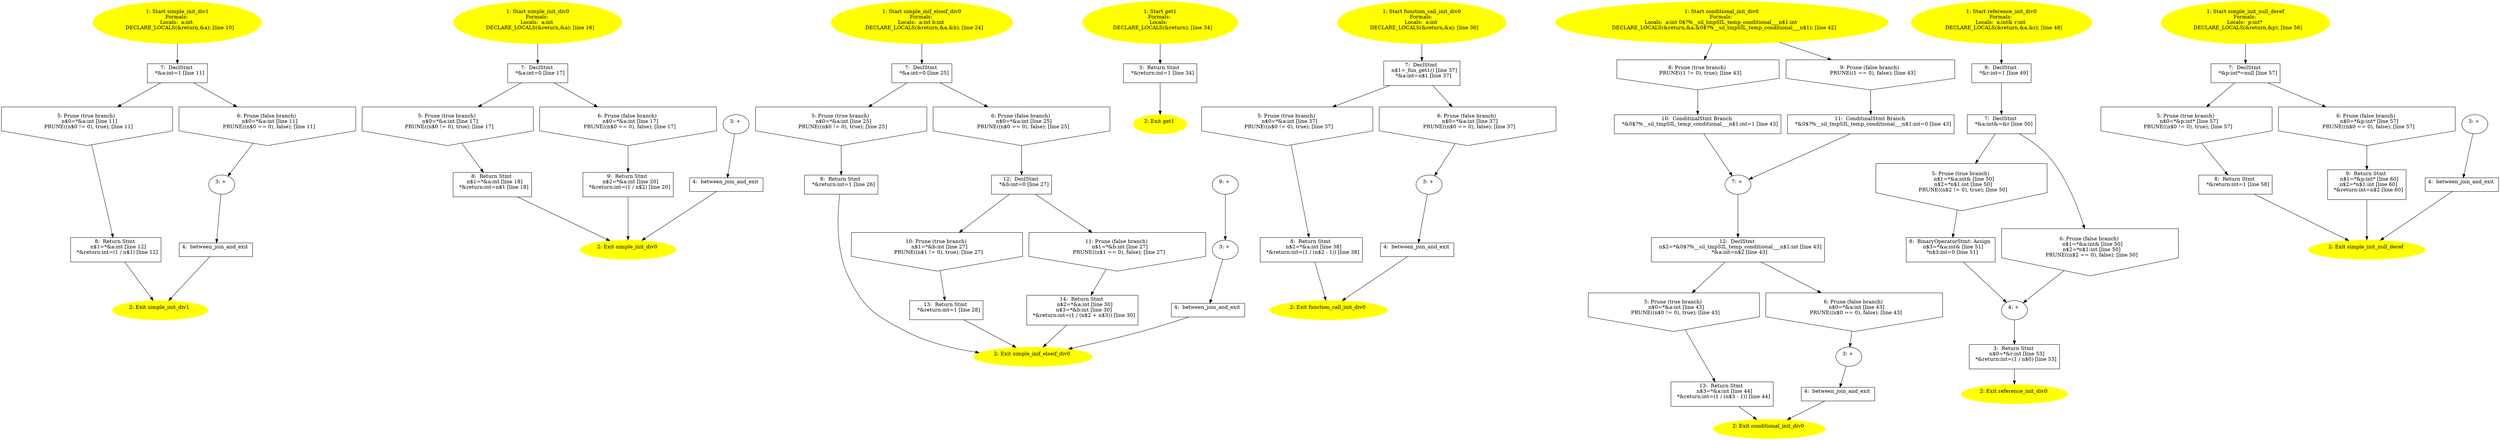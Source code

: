 /* @generated */
digraph iCFG {
"simple_init_div1{d41d8cd98f00b204e9800998ecf8427e_Z16simple_init_div1v}.8e24e9f88de96e9b79ef2cda905c7fbe_1" [label="1: Start simple_init_div1\nFormals: \nLocals:  a:int \n   DECLARE_LOCALS(&return,&a); [line 10]\n " color=yellow style=filled]
	

	 "simple_init_div1{d41d8cd98f00b204e9800998ecf8427e_Z16simple_init_div1v}.8e24e9f88de96e9b79ef2cda905c7fbe_1" -> "simple_init_div1{d41d8cd98f00b204e9800998ecf8427e_Z16simple_init_div1v}.8e24e9f88de96e9b79ef2cda905c7fbe_7" ;
"simple_init_div1{d41d8cd98f00b204e9800998ecf8427e_Z16simple_init_div1v}.8e24e9f88de96e9b79ef2cda905c7fbe_2" [label="2: Exit simple_init_div1 \n  " color=yellow style=filled]
	

"simple_init_div1{d41d8cd98f00b204e9800998ecf8427e_Z16simple_init_div1v}.8e24e9f88de96e9b79ef2cda905c7fbe_3" [label="3: + \n  " ]
	

	 "simple_init_div1{d41d8cd98f00b204e9800998ecf8427e_Z16simple_init_div1v}.8e24e9f88de96e9b79ef2cda905c7fbe_3" -> "simple_init_div1{d41d8cd98f00b204e9800998ecf8427e_Z16simple_init_div1v}.8e24e9f88de96e9b79ef2cda905c7fbe_4" ;
"simple_init_div1{d41d8cd98f00b204e9800998ecf8427e_Z16simple_init_div1v}.8e24e9f88de96e9b79ef2cda905c7fbe_4" [label="4:  between_join_and_exit \n  " shape="box"]
	

	 "simple_init_div1{d41d8cd98f00b204e9800998ecf8427e_Z16simple_init_div1v}.8e24e9f88de96e9b79ef2cda905c7fbe_4" -> "simple_init_div1{d41d8cd98f00b204e9800998ecf8427e_Z16simple_init_div1v}.8e24e9f88de96e9b79ef2cda905c7fbe_2" ;
"simple_init_div1{d41d8cd98f00b204e9800998ecf8427e_Z16simple_init_div1v}.8e24e9f88de96e9b79ef2cda905c7fbe_5" [label="5: Prune (true branch) \n   n$0=*&a:int [line 11]\n  PRUNE((n$0 != 0), true); [line 11]\n " shape="invhouse"]
	

	 "simple_init_div1{d41d8cd98f00b204e9800998ecf8427e_Z16simple_init_div1v}.8e24e9f88de96e9b79ef2cda905c7fbe_5" -> "simple_init_div1{d41d8cd98f00b204e9800998ecf8427e_Z16simple_init_div1v}.8e24e9f88de96e9b79ef2cda905c7fbe_8" ;
"simple_init_div1{d41d8cd98f00b204e9800998ecf8427e_Z16simple_init_div1v}.8e24e9f88de96e9b79ef2cda905c7fbe_6" [label="6: Prune (false branch) \n   n$0=*&a:int [line 11]\n  PRUNE((n$0 == 0), false); [line 11]\n " shape="invhouse"]
	

	 "simple_init_div1{d41d8cd98f00b204e9800998ecf8427e_Z16simple_init_div1v}.8e24e9f88de96e9b79ef2cda905c7fbe_6" -> "simple_init_div1{d41d8cd98f00b204e9800998ecf8427e_Z16simple_init_div1v}.8e24e9f88de96e9b79ef2cda905c7fbe_3" ;
"simple_init_div1{d41d8cd98f00b204e9800998ecf8427e_Z16simple_init_div1v}.8e24e9f88de96e9b79ef2cda905c7fbe_7" [label="7:  DeclStmt \n   *&a:int=1 [line 11]\n " shape="box"]
	

	 "simple_init_div1{d41d8cd98f00b204e9800998ecf8427e_Z16simple_init_div1v}.8e24e9f88de96e9b79ef2cda905c7fbe_7" -> "simple_init_div1{d41d8cd98f00b204e9800998ecf8427e_Z16simple_init_div1v}.8e24e9f88de96e9b79ef2cda905c7fbe_5" ;
	 "simple_init_div1{d41d8cd98f00b204e9800998ecf8427e_Z16simple_init_div1v}.8e24e9f88de96e9b79ef2cda905c7fbe_7" -> "simple_init_div1{d41d8cd98f00b204e9800998ecf8427e_Z16simple_init_div1v}.8e24e9f88de96e9b79ef2cda905c7fbe_6" ;
"simple_init_div1{d41d8cd98f00b204e9800998ecf8427e_Z16simple_init_div1v}.8e24e9f88de96e9b79ef2cda905c7fbe_8" [label="8:  Return Stmt \n   n$1=*&a:int [line 12]\n  *&return:int=(1 / n$1) [line 12]\n " shape="box"]
	

	 "simple_init_div1{d41d8cd98f00b204e9800998ecf8427e_Z16simple_init_div1v}.8e24e9f88de96e9b79ef2cda905c7fbe_8" -> "simple_init_div1{d41d8cd98f00b204e9800998ecf8427e_Z16simple_init_div1v}.8e24e9f88de96e9b79ef2cda905c7fbe_2" ;
"simple_init_div0{d41d8cd98f00b204e9800998ecf8427e_Z16simple_init_div0v}.f794c7240afa68bd10f8944ce4ae1cc0_1" [label="1: Start simple_init_div0\nFormals: \nLocals:  a:int \n   DECLARE_LOCALS(&return,&a); [line 16]\n " color=yellow style=filled]
	

	 "simple_init_div0{d41d8cd98f00b204e9800998ecf8427e_Z16simple_init_div0v}.f794c7240afa68bd10f8944ce4ae1cc0_1" -> "simple_init_div0{d41d8cd98f00b204e9800998ecf8427e_Z16simple_init_div0v}.f794c7240afa68bd10f8944ce4ae1cc0_7" ;
"simple_init_div0{d41d8cd98f00b204e9800998ecf8427e_Z16simple_init_div0v}.f794c7240afa68bd10f8944ce4ae1cc0_2" [label="2: Exit simple_init_div0 \n  " color=yellow style=filled]
	

"simple_init_div0{d41d8cd98f00b204e9800998ecf8427e_Z16simple_init_div0v}.f794c7240afa68bd10f8944ce4ae1cc0_3" [label="3: + \n  " ]
	

	 "simple_init_div0{d41d8cd98f00b204e9800998ecf8427e_Z16simple_init_div0v}.f794c7240afa68bd10f8944ce4ae1cc0_3" -> "simple_init_div0{d41d8cd98f00b204e9800998ecf8427e_Z16simple_init_div0v}.f794c7240afa68bd10f8944ce4ae1cc0_4" ;
"simple_init_div0{d41d8cd98f00b204e9800998ecf8427e_Z16simple_init_div0v}.f794c7240afa68bd10f8944ce4ae1cc0_4" [label="4:  between_join_and_exit \n  " shape="box"]
	

	 "simple_init_div0{d41d8cd98f00b204e9800998ecf8427e_Z16simple_init_div0v}.f794c7240afa68bd10f8944ce4ae1cc0_4" -> "simple_init_div0{d41d8cd98f00b204e9800998ecf8427e_Z16simple_init_div0v}.f794c7240afa68bd10f8944ce4ae1cc0_2" ;
"simple_init_div0{d41d8cd98f00b204e9800998ecf8427e_Z16simple_init_div0v}.f794c7240afa68bd10f8944ce4ae1cc0_5" [label="5: Prune (true branch) \n   n$0=*&a:int [line 17]\n  PRUNE((n$0 != 0), true); [line 17]\n " shape="invhouse"]
	

	 "simple_init_div0{d41d8cd98f00b204e9800998ecf8427e_Z16simple_init_div0v}.f794c7240afa68bd10f8944ce4ae1cc0_5" -> "simple_init_div0{d41d8cd98f00b204e9800998ecf8427e_Z16simple_init_div0v}.f794c7240afa68bd10f8944ce4ae1cc0_8" ;
"simple_init_div0{d41d8cd98f00b204e9800998ecf8427e_Z16simple_init_div0v}.f794c7240afa68bd10f8944ce4ae1cc0_6" [label="6: Prune (false branch) \n   n$0=*&a:int [line 17]\n  PRUNE((n$0 == 0), false); [line 17]\n " shape="invhouse"]
	

	 "simple_init_div0{d41d8cd98f00b204e9800998ecf8427e_Z16simple_init_div0v}.f794c7240afa68bd10f8944ce4ae1cc0_6" -> "simple_init_div0{d41d8cd98f00b204e9800998ecf8427e_Z16simple_init_div0v}.f794c7240afa68bd10f8944ce4ae1cc0_9" ;
"simple_init_div0{d41d8cd98f00b204e9800998ecf8427e_Z16simple_init_div0v}.f794c7240afa68bd10f8944ce4ae1cc0_7" [label="7:  DeclStmt \n   *&a:int=0 [line 17]\n " shape="box"]
	

	 "simple_init_div0{d41d8cd98f00b204e9800998ecf8427e_Z16simple_init_div0v}.f794c7240afa68bd10f8944ce4ae1cc0_7" -> "simple_init_div0{d41d8cd98f00b204e9800998ecf8427e_Z16simple_init_div0v}.f794c7240afa68bd10f8944ce4ae1cc0_5" ;
	 "simple_init_div0{d41d8cd98f00b204e9800998ecf8427e_Z16simple_init_div0v}.f794c7240afa68bd10f8944ce4ae1cc0_7" -> "simple_init_div0{d41d8cd98f00b204e9800998ecf8427e_Z16simple_init_div0v}.f794c7240afa68bd10f8944ce4ae1cc0_6" ;
"simple_init_div0{d41d8cd98f00b204e9800998ecf8427e_Z16simple_init_div0v}.f794c7240afa68bd10f8944ce4ae1cc0_8" [label="8:  Return Stmt \n   n$1=*&a:int [line 18]\n  *&return:int=n$1 [line 18]\n " shape="box"]
	

	 "simple_init_div0{d41d8cd98f00b204e9800998ecf8427e_Z16simple_init_div0v}.f794c7240afa68bd10f8944ce4ae1cc0_8" -> "simple_init_div0{d41d8cd98f00b204e9800998ecf8427e_Z16simple_init_div0v}.f794c7240afa68bd10f8944ce4ae1cc0_2" ;
"simple_init_div0{d41d8cd98f00b204e9800998ecf8427e_Z16simple_init_div0v}.f794c7240afa68bd10f8944ce4ae1cc0_9" [label="9:  Return Stmt \n   n$2=*&a:int [line 20]\n  *&return:int=(1 / n$2) [line 20]\n " shape="box"]
	

	 "simple_init_div0{d41d8cd98f00b204e9800998ecf8427e_Z16simple_init_div0v}.f794c7240afa68bd10f8944ce4ae1cc0_9" -> "simple_init_div0{d41d8cd98f00b204e9800998ecf8427e_Z16simple_init_div0v}.f794c7240afa68bd10f8944ce4ae1cc0_2" ;
"simple_inif_elseif_div0{d41d8cd98f00b204e9800998ecf8427e_Z23simple_inif_elseif_div0v}.36bf84ca5d197bb2deb2b1c1c213b409_1" [label="1: Start simple_inif_elseif_div0\nFormals: \nLocals:  a:int b:int \n   DECLARE_LOCALS(&return,&a,&b); [line 24]\n " color=yellow style=filled]
	

	 "simple_inif_elseif_div0{d41d8cd98f00b204e9800998ecf8427e_Z23simple_inif_elseif_div0v}.36bf84ca5d197bb2deb2b1c1c213b409_1" -> "simple_inif_elseif_div0{d41d8cd98f00b204e9800998ecf8427e_Z23simple_inif_elseif_div0v}.36bf84ca5d197bb2deb2b1c1c213b409_7" ;
"simple_inif_elseif_div0{d41d8cd98f00b204e9800998ecf8427e_Z23simple_inif_elseif_div0v}.36bf84ca5d197bb2deb2b1c1c213b409_2" [label="2: Exit simple_inif_elseif_div0 \n  " color=yellow style=filled]
	

"simple_inif_elseif_div0{d41d8cd98f00b204e9800998ecf8427e_Z23simple_inif_elseif_div0v}.36bf84ca5d197bb2deb2b1c1c213b409_3" [label="3: + \n  " ]
	

	 "simple_inif_elseif_div0{d41d8cd98f00b204e9800998ecf8427e_Z23simple_inif_elseif_div0v}.36bf84ca5d197bb2deb2b1c1c213b409_3" -> "simple_inif_elseif_div0{d41d8cd98f00b204e9800998ecf8427e_Z23simple_inif_elseif_div0v}.36bf84ca5d197bb2deb2b1c1c213b409_4" ;
"simple_inif_elseif_div0{d41d8cd98f00b204e9800998ecf8427e_Z23simple_inif_elseif_div0v}.36bf84ca5d197bb2deb2b1c1c213b409_4" [label="4:  between_join_and_exit \n  " shape="box"]
	

	 "simple_inif_elseif_div0{d41d8cd98f00b204e9800998ecf8427e_Z23simple_inif_elseif_div0v}.36bf84ca5d197bb2deb2b1c1c213b409_4" -> "simple_inif_elseif_div0{d41d8cd98f00b204e9800998ecf8427e_Z23simple_inif_elseif_div0v}.36bf84ca5d197bb2deb2b1c1c213b409_2" ;
"simple_inif_elseif_div0{d41d8cd98f00b204e9800998ecf8427e_Z23simple_inif_elseif_div0v}.36bf84ca5d197bb2deb2b1c1c213b409_5" [label="5: Prune (true branch) \n   n$0=*&a:int [line 25]\n  PRUNE((n$0 != 0), true); [line 25]\n " shape="invhouse"]
	

	 "simple_inif_elseif_div0{d41d8cd98f00b204e9800998ecf8427e_Z23simple_inif_elseif_div0v}.36bf84ca5d197bb2deb2b1c1c213b409_5" -> "simple_inif_elseif_div0{d41d8cd98f00b204e9800998ecf8427e_Z23simple_inif_elseif_div0v}.36bf84ca5d197bb2deb2b1c1c213b409_8" ;
"simple_inif_elseif_div0{d41d8cd98f00b204e9800998ecf8427e_Z23simple_inif_elseif_div0v}.36bf84ca5d197bb2deb2b1c1c213b409_6" [label="6: Prune (false branch) \n   n$0=*&a:int [line 25]\n  PRUNE((n$0 == 0), false); [line 25]\n " shape="invhouse"]
	

	 "simple_inif_elseif_div0{d41d8cd98f00b204e9800998ecf8427e_Z23simple_inif_elseif_div0v}.36bf84ca5d197bb2deb2b1c1c213b409_6" -> "simple_inif_elseif_div0{d41d8cd98f00b204e9800998ecf8427e_Z23simple_inif_elseif_div0v}.36bf84ca5d197bb2deb2b1c1c213b409_12" ;
"simple_inif_elseif_div0{d41d8cd98f00b204e9800998ecf8427e_Z23simple_inif_elseif_div0v}.36bf84ca5d197bb2deb2b1c1c213b409_7" [label="7:  DeclStmt \n   *&a:int=0 [line 25]\n " shape="box"]
	

	 "simple_inif_elseif_div0{d41d8cd98f00b204e9800998ecf8427e_Z23simple_inif_elseif_div0v}.36bf84ca5d197bb2deb2b1c1c213b409_7" -> "simple_inif_elseif_div0{d41d8cd98f00b204e9800998ecf8427e_Z23simple_inif_elseif_div0v}.36bf84ca5d197bb2deb2b1c1c213b409_5" ;
	 "simple_inif_elseif_div0{d41d8cd98f00b204e9800998ecf8427e_Z23simple_inif_elseif_div0v}.36bf84ca5d197bb2deb2b1c1c213b409_7" -> "simple_inif_elseif_div0{d41d8cd98f00b204e9800998ecf8427e_Z23simple_inif_elseif_div0v}.36bf84ca5d197bb2deb2b1c1c213b409_6" ;
"simple_inif_elseif_div0{d41d8cd98f00b204e9800998ecf8427e_Z23simple_inif_elseif_div0v}.36bf84ca5d197bb2deb2b1c1c213b409_8" [label="8:  Return Stmt \n   *&return:int=1 [line 26]\n " shape="box"]
	

	 "simple_inif_elseif_div0{d41d8cd98f00b204e9800998ecf8427e_Z23simple_inif_elseif_div0v}.36bf84ca5d197bb2deb2b1c1c213b409_8" -> "simple_inif_elseif_div0{d41d8cd98f00b204e9800998ecf8427e_Z23simple_inif_elseif_div0v}.36bf84ca5d197bb2deb2b1c1c213b409_2" ;
"simple_inif_elseif_div0{d41d8cd98f00b204e9800998ecf8427e_Z23simple_inif_elseif_div0v}.36bf84ca5d197bb2deb2b1c1c213b409_9" [label="9: + \n  " ]
	

	 "simple_inif_elseif_div0{d41d8cd98f00b204e9800998ecf8427e_Z23simple_inif_elseif_div0v}.36bf84ca5d197bb2deb2b1c1c213b409_9" -> "simple_inif_elseif_div0{d41d8cd98f00b204e9800998ecf8427e_Z23simple_inif_elseif_div0v}.36bf84ca5d197bb2deb2b1c1c213b409_3" ;
"simple_inif_elseif_div0{d41d8cd98f00b204e9800998ecf8427e_Z23simple_inif_elseif_div0v}.36bf84ca5d197bb2deb2b1c1c213b409_10" [label="10: Prune (true branch) \n   n$1=*&b:int [line 27]\n  PRUNE((n$1 != 0), true); [line 27]\n " shape="invhouse"]
	

	 "simple_inif_elseif_div0{d41d8cd98f00b204e9800998ecf8427e_Z23simple_inif_elseif_div0v}.36bf84ca5d197bb2deb2b1c1c213b409_10" -> "simple_inif_elseif_div0{d41d8cd98f00b204e9800998ecf8427e_Z23simple_inif_elseif_div0v}.36bf84ca5d197bb2deb2b1c1c213b409_13" ;
"simple_inif_elseif_div0{d41d8cd98f00b204e9800998ecf8427e_Z23simple_inif_elseif_div0v}.36bf84ca5d197bb2deb2b1c1c213b409_11" [label="11: Prune (false branch) \n   n$1=*&b:int [line 27]\n  PRUNE((n$1 == 0), false); [line 27]\n " shape="invhouse"]
	

	 "simple_inif_elseif_div0{d41d8cd98f00b204e9800998ecf8427e_Z23simple_inif_elseif_div0v}.36bf84ca5d197bb2deb2b1c1c213b409_11" -> "simple_inif_elseif_div0{d41d8cd98f00b204e9800998ecf8427e_Z23simple_inif_elseif_div0v}.36bf84ca5d197bb2deb2b1c1c213b409_14" ;
"simple_inif_elseif_div0{d41d8cd98f00b204e9800998ecf8427e_Z23simple_inif_elseif_div0v}.36bf84ca5d197bb2deb2b1c1c213b409_12" [label="12:  DeclStmt \n   *&b:int=0 [line 27]\n " shape="box"]
	

	 "simple_inif_elseif_div0{d41d8cd98f00b204e9800998ecf8427e_Z23simple_inif_elseif_div0v}.36bf84ca5d197bb2deb2b1c1c213b409_12" -> "simple_inif_elseif_div0{d41d8cd98f00b204e9800998ecf8427e_Z23simple_inif_elseif_div0v}.36bf84ca5d197bb2deb2b1c1c213b409_10" ;
	 "simple_inif_elseif_div0{d41d8cd98f00b204e9800998ecf8427e_Z23simple_inif_elseif_div0v}.36bf84ca5d197bb2deb2b1c1c213b409_12" -> "simple_inif_elseif_div0{d41d8cd98f00b204e9800998ecf8427e_Z23simple_inif_elseif_div0v}.36bf84ca5d197bb2deb2b1c1c213b409_11" ;
"simple_inif_elseif_div0{d41d8cd98f00b204e9800998ecf8427e_Z23simple_inif_elseif_div0v}.36bf84ca5d197bb2deb2b1c1c213b409_13" [label="13:  Return Stmt \n   *&return:int=1 [line 28]\n " shape="box"]
	

	 "simple_inif_elseif_div0{d41d8cd98f00b204e9800998ecf8427e_Z23simple_inif_elseif_div0v}.36bf84ca5d197bb2deb2b1c1c213b409_13" -> "simple_inif_elseif_div0{d41d8cd98f00b204e9800998ecf8427e_Z23simple_inif_elseif_div0v}.36bf84ca5d197bb2deb2b1c1c213b409_2" ;
"simple_inif_elseif_div0{d41d8cd98f00b204e9800998ecf8427e_Z23simple_inif_elseif_div0v}.36bf84ca5d197bb2deb2b1c1c213b409_14" [label="14:  Return Stmt \n   n$2=*&a:int [line 30]\n  n$3=*&b:int [line 30]\n  *&return:int=(1 / (n$2 + n$3)) [line 30]\n " shape="box"]
	

	 "simple_inif_elseif_div0{d41d8cd98f00b204e9800998ecf8427e_Z23simple_inif_elseif_div0v}.36bf84ca5d197bb2deb2b1c1c213b409_14" -> "simple_inif_elseif_div0{d41d8cd98f00b204e9800998ecf8427e_Z23simple_inif_elseif_div0v}.36bf84ca5d197bb2deb2b1c1c213b409_2" ;
"get1{d41d8cd98f00b204e9800998ecf8427e_Z4get1v}.974d58633375baa983f17c66de451a8e_1" [label="1: Start get1\nFormals: \nLocals:  \n   DECLARE_LOCALS(&return); [line 34]\n " color=yellow style=filled]
	

	 "get1{d41d8cd98f00b204e9800998ecf8427e_Z4get1v}.974d58633375baa983f17c66de451a8e_1" -> "get1{d41d8cd98f00b204e9800998ecf8427e_Z4get1v}.974d58633375baa983f17c66de451a8e_3" ;
"get1{d41d8cd98f00b204e9800998ecf8427e_Z4get1v}.974d58633375baa983f17c66de451a8e_2" [label="2: Exit get1 \n  " color=yellow style=filled]
	

"get1{d41d8cd98f00b204e9800998ecf8427e_Z4get1v}.974d58633375baa983f17c66de451a8e_3" [label="3:  Return Stmt \n   *&return:int=1 [line 34]\n " shape="box"]
	

	 "get1{d41d8cd98f00b204e9800998ecf8427e_Z4get1v}.974d58633375baa983f17c66de451a8e_3" -> "get1{d41d8cd98f00b204e9800998ecf8427e_Z4get1v}.974d58633375baa983f17c66de451a8e_2" ;
"function_call_init_div0{d41d8cd98f00b204e9800998ecf8427e_Z23function_call_init_div0v}.9506592fffb400cb4bf012e78fc3a6bc_1" [label="1: Start function_call_init_div0\nFormals: \nLocals:  a:int \n   DECLARE_LOCALS(&return,&a); [line 36]\n " color=yellow style=filled]
	

	 "function_call_init_div0{d41d8cd98f00b204e9800998ecf8427e_Z23function_call_init_div0v}.9506592fffb400cb4bf012e78fc3a6bc_1" -> "function_call_init_div0{d41d8cd98f00b204e9800998ecf8427e_Z23function_call_init_div0v}.9506592fffb400cb4bf012e78fc3a6bc_7" ;
"function_call_init_div0{d41d8cd98f00b204e9800998ecf8427e_Z23function_call_init_div0v}.9506592fffb400cb4bf012e78fc3a6bc_2" [label="2: Exit function_call_init_div0 \n  " color=yellow style=filled]
	

"function_call_init_div0{d41d8cd98f00b204e9800998ecf8427e_Z23function_call_init_div0v}.9506592fffb400cb4bf012e78fc3a6bc_3" [label="3: + \n  " ]
	

	 "function_call_init_div0{d41d8cd98f00b204e9800998ecf8427e_Z23function_call_init_div0v}.9506592fffb400cb4bf012e78fc3a6bc_3" -> "function_call_init_div0{d41d8cd98f00b204e9800998ecf8427e_Z23function_call_init_div0v}.9506592fffb400cb4bf012e78fc3a6bc_4" ;
"function_call_init_div0{d41d8cd98f00b204e9800998ecf8427e_Z23function_call_init_div0v}.9506592fffb400cb4bf012e78fc3a6bc_4" [label="4:  between_join_and_exit \n  " shape="box"]
	

	 "function_call_init_div0{d41d8cd98f00b204e9800998ecf8427e_Z23function_call_init_div0v}.9506592fffb400cb4bf012e78fc3a6bc_4" -> "function_call_init_div0{d41d8cd98f00b204e9800998ecf8427e_Z23function_call_init_div0v}.9506592fffb400cb4bf012e78fc3a6bc_2" ;
"function_call_init_div0{d41d8cd98f00b204e9800998ecf8427e_Z23function_call_init_div0v}.9506592fffb400cb4bf012e78fc3a6bc_5" [label="5: Prune (true branch) \n   n$0=*&a:int [line 37]\n  PRUNE((n$0 != 0), true); [line 37]\n " shape="invhouse"]
	

	 "function_call_init_div0{d41d8cd98f00b204e9800998ecf8427e_Z23function_call_init_div0v}.9506592fffb400cb4bf012e78fc3a6bc_5" -> "function_call_init_div0{d41d8cd98f00b204e9800998ecf8427e_Z23function_call_init_div0v}.9506592fffb400cb4bf012e78fc3a6bc_8" ;
"function_call_init_div0{d41d8cd98f00b204e9800998ecf8427e_Z23function_call_init_div0v}.9506592fffb400cb4bf012e78fc3a6bc_6" [label="6: Prune (false branch) \n   n$0=*&a:int [line 37]\n  PRUNE((n$0 == 0), false); [line 37]\n " shape="invhouse"]
	

	 "function_call_init_div0{d41d8cd98f00b204e9800998ecf8427e_Z23function_call_init_div0v}.9506592fffb400cb4bf012e78fc3a6bc_6" -> "function_call_init_div0{d41d8cd98f00b204e9800998ecf8427e_Z23function_call_init_div0v}.9506592fffb400cb4bf012e78fc3a6bc_3" ;
"function_call_init_div0{d41d8cd98f00b204e9800998ecf8427e_Z23function_call_init_div0v}.9506592fffb400cb4bf012e78fc3a6bc_7" [label="7:  DeclStmt \n   n$1=_fun_get1() [line 37]\n  *&a:int=n$1 [line 37]\n " shape="box"]
	

	 "function_call_init_div0{d41d8cd98f00b204e9800998ecf8427e_Z23function_call_init_div0v}.9506592fffb400cb4bf012e78fc3a6bc_7" -> "function_call_init_div0{d41d8cd98f00b204e9800998ecf8427e_Z23function_call_init_div0v}.9506592fffb400cb4bf012e78fc3a6bc_5" ;
	 "function_call_init_div0{d41d8cd98f00b204e9800998ecf8427e_Z23function_call_init_div0v}.9506592fffb400cb4bf012e78fc3a6bc_7" -> "function_call_init_div0{d41d8cd98f00b204e9800998ecf8427e_Z23function_call_init_div0v}.9506592fffb400cb4bf012e78fc3a6bc_6" ;
"function_call_init_div0{d41d8cd98f00b204e9800998ecf8427e_Z23function_call_init_div0v}.9506592fffb400cb4bf012e78fc3a6bc_8" [label="8:  Return Stmt \n   n$2=*&a:int [line 38]\n  *&return:int=(1 / (n$2 - 1)) [line 38]\n " shape="box"]
	

	 "function_call_init_div0{d41d8cd98f00b204e9800998ecf8427e_Z23function_call_init_div0v}.9506592fffb400cb4bf012e78fc3a6bc_8" -> "function_call_init_div0{d41d8cd98f00b204e9800998ecf8427e_Z23function_call_init_div0v}.9506592fffb400cb4bf012e78fc3a6bc_2" ;
"conditional_init_div0{d41d8cd98f00b204e9800998ecf8427e_Z21conditional_init_div0v}.7bdb3207c9d39989e5e104df6b63dfa7_1" [label="1: Start conditional_init_div0\nFormals: \nLocals:  a:int 0$?%__sil_tmpSIL_temp_conditional___n$1:int \n   DECLARE_LOCALS(&return,&a,&0$?%__sil_tmpSIL_temp_conditional___n$1); [line 42]\n " color=yellow style=filled]
	

	 "conditional_init_div0{d41d8cd98f00b204e9800998ecf8427e_Z21conditional_init_div0v}.7bdb3207c9d39989e5e104df6b63dfa7_1" -> "conditional_init_div0{d41d8cd98f00b204e9800998ecf8427e_Z21conditional_init_div0v}.7bdb3207c9d39989e5e104df6b63dfa7_8" ;
	 "conditional_init_div0{d41d8cd98f00b204e9800998ecf8427e_Z21conditional_init_div0v}.7bdb3207c9d39989e5e104df6b63dfa7_1" -> "conditional_init_div0{d41d8cd98f00b204e9800998ecf8427e_Z21conditional_init_div0v}.7bdb3207c9d39989e5e104df6b63dfa7_9" ;
"conditional_init_div0{d41d8cd98f00b204e9800998ecf8427e_Z21conditional_init_div0v}.7bdb3207c9d39989e5e104df6b63dfa7_2" [label="2: Exit conditional_init_div0 \n  " color=yellow style=filled]
	

"conditional_init_div0{d41d8cd98f00b204e9800998ecf8427e_Z21conditional_init_div0v}.7bdb3207c9d39989e5e104df6b63dfa7_3" [label="3: + \n  " ]
	

	 "conditional_init_div0{d41d8cd98f00b204e9800998ecf8427e_Z21conditional_init_div0v}.7bdb3207c9d39989e5e104df6b63dfa7_3" -> "conditional_init_div0{d41d8cd98f00b204e9800998ecf8427e_Z21conditional_init_div0v}.7bdb3207c9d39989e5e104df6b63dfa7_4" ;
"conditional_init_div0{d41d8cd98f00b204e9800998ecf8427e_Z21conditional_init_div0v}.7bdb3207c9d39989e5e104df6b63dfa7_4" [label="4:  between_join_and_exit \n  " shape="box"]
	

	 "conditional_init_div0{d41d8cd98f00b204e9800998ecf8427e_Z21conditional_init_div0v}.7bdb3207c9d39989e5e104df6b63dfa7_4" -> "conditional_init_div0{d41d8cd98f00b204e9800998ecf8427e_Z21conditional_init_div0v}.7bdb3207c9d39989e5e104df6b63dfa7_2" ;
"conditional_init_div0{d41d8cd98f00b204e9800998ecf8427e_Z21conditional_init_div0v}.7bdb3207c9d39989e5e104df6b63dfa7_5" [label="5: Prune (true branch) \n   n$0=*&a:int [line 43]\n  PRUNE((n$0 != 0), true); [line 43]\n " shape="invhouse"]
	

	 "conditional_init_div0{d41d8cd98f00b204e9800998ecf8427e_Z21conditional_init_div0v}.7bdb3207c9d39989e5e104df6b63dfa7_5" -> "conditional_init_div0{d41d8cd98f00b204e9800998ecf8427e_Z21conditional_init_div0v}.7bdb3207c9d39989e5e104df6b63dfa7_13" ;
"conditional_init_div0{d41d8cd98f00b204e9800998ecf8427e_Z21conditional_init_div0v}.7bdb3207c9d39989e5e104df6b63dfa7_6" [label="6: Prune (false branch) \n   n$0=*&a:int [line 43]\n  PRUNE((n$0 == 0), false); [line 43]\n " shape="invhouse"]
	

	 "conditional_init_div0{d41d8cd98f00b204e9800998ecf8427e_Z21conditional_init_div0v}.7bdb3207c9d39989e5e104df6b63dfa7_6" -> "conditional_init_div0{d41d8cd98f00b204e9800998ecf8427e_Z21conditional_init_div0v}.7bdb3207c9d39989e5e104df6b63dfa7_3" ;
"conditional_init_div0{d41d8cd98f00b204e9800998ecf8427e_Z21conditional_init_div0v}.7bdb3207c9d39989e5e104df6b63dfa7_7" [label="7: + \n  " ]
	

	 "conditional_init_div0{d41d8cd98f00b204e9800998ecf8427e_Z21conditional_init_div0v}.7bdb3207c9d39989e5e104df6b63dfa7_7" -> "conditional_init_div0{d41d8cd98f00b204e9800998ecf8427e_Z21conditional_init_div0v}.7bdb3207c9d39989e5e104df6b63dfa7_12" ;
"conditional_init_div0{d41d8cd98f00b204e9800998ecf8427e_Z21conditional_init_div0v}.7bdb3207c9d39989e5e104df6b63dfa7_8" [label="8: Prune (true branch) \n   PRUNE((1 != 0), true); [line 43]\n " shape="invhouse"]
	

	 "conditional_init_div0{d41d8cd98f00b204e9800998ecf8427e_Z21conditional_init_div0v}.7bdb3207c9d39989e5e104df6b63dfa7_8" -> "conditional_init_div0{d41d8cd98f00b204e9800998ecf8427e_Z21conditional_init_div0v}.7bdb3207c9d39989e5e104df6b63dfa7_10" ;
"conditional_init_div0{d41d8cd98f00b204e9800998ecf8427e_Z21conditional_init_div0v}.7bdb3207c9d39989e5e104df6b63dfa7_9" [label="9: Prune (false branch) \n   PRUNE((1 == 0), false); [line 43]\n " shape="invhouse"]
	

	 "conditional_init_div0{d41d8cd98f00b204e9800998ecf8427e_Z21conditional_init_div0v}.7bdb3207c9d39989e5e104df6b63dfa7_9" -> "conditional_init_div0{d41d8cd98f00b204e9800998ecf8427e_Z21conditional_init_div0v}.7bdb3207c9d39989e5e104df6b63dfa7_11" ;
"conditional_init_div0{d41d8cd98f00b204e9800998ecf8427e_Z21conditional_init_div0v}.7bdb3207c9d39989e5e104df6b63dfa7_10" [label="10:  ConditinalStmt Branch \n   *&0$?%__sil_tmpSIL_temp_conditional___n$1:int=1 [line 43]\n " shape="box"]
	

	 "conditional_init_div0{d41d8cd98f00b204e9800998ecf8427e_Z21conditional_init_div0v}.7bdb3207c9d39989e5e104df6b63dfa7_10" -> "conditional_init_div0{d41d8cd98f00b204e9800998ecf8427e_Z21conditional_init_div0v}.7bdb3207c9d39989e5e104df6b63dfa7_7" ;
"conditional_init_div0{d41d8cd98f00b204e9800998ecf8427e_Z21conditional_init_div0v}.7bdb3207c9d39989e5e104df6b63dfa7_11" [label="11:  ConditinalStmt Branch \n   *&0$?%__sil_tmpSIL_temp_conditional___n$1:int=0 [line 43]\n " shape="box"]
	

	 "conditional_init_div0{d41d8cd98f00b204e9800998ecf8427e_Z21conditional_init_div0v}.7bdb3207c9d39989e5e104df6b63dfa7_11" -> "conditional_init_div0{d41d8cd98f00b204e9800998ecf8427e_Z21conditional_init_div0v}.7bdb3207c9d39989e5e104df6b63dfa7_7" ;
"conditional_init_div0{d41d8cd98f00b204e9800998ecf8427e_Z21conditional_init_div0v}.7bdb3207c9d39989e5e104df6b63dfa7_12" [label="12:  DeclStmt \n   n$2=*&0$?%__sil_tmpSIL_temp_conditional___n$1:int [line 43]\n  *&a:int=n$2 [line 43]\n " shape="box"]
	

	 "conditional_init_div0{d41d8cd98f00b204e9800998ecf8427e_Z21conditional_init_div0v}.7bdb3207c9d39989e5e104df6b63dfa7_12" -> "conditional_init_div0{d41d8cd98f00b204e9800998ecf8427e_Z21conditional_init_div0v}.7bdb3207c9d39989e5e104df6b63dfa7_5" ;
	 "conditional_init_div0{d41d8cd98f00b204e9800998ecf8427e_Z21conditional_init_div0v}.7bdb3207c9d39989e5e104df6b63dfa7_12" -> "conditional_init_div0{d41d8cd98f00b204e9800998ecf8427e_Z21conditional_init_div0v}.7bdb3207c9d39989e5e104df6b63dfa7_6" ;
"conditional_init_div0{d41d8cd98f00b204e9800998ecf8427e_Z21conditional_init_div0v}.7bdb3207c9d39989e5e104df6b63dfa7_13" [label="13:  Return Stmt \n   n$3=*&a:int [line 44]\n  *&return:int=(1 / (n$3 - 1)) [line 44]\n " shape="box"]
	

	 "conditional_init_div0{d41d8cd98f00b204e9800998ecf8427e_Z21conditional_init_div0v}.7bdb3207c9d39989e5e104df6b63dfa7_13" -> "conditional_init_div0{d41d8cd98f00b204e9800998ecf8427e_Z21conditional_init_div0v}.7bdb3207c9d39989e5e104df6b63dfa7_2" ;
"reference_init_div0{d41d8cd98f00b204e9800998ecf8427e_Z19reference_init_div0v}.9c9b9a3eee98ee84bde779adbbbae6fb_1" [label="1: Start reference_init_div0\nFormals: \nLocals:  a:int& r:int \n   DECLARE_LOCALS(&return,&a,&r); [line 48]\n " color=yellow style=filled]
	

	 "reference_init_div0{d41d8cd98f00b204e9800998ecf8427e_Z19reference_init_div0v}.9c9b9a3eee98ee84bde779adbbbae6fb_1" -> "reference_init_div0{d41d8cd98f00b204e9800998ecf8427e_Z19reference_init_div0v}.9c9b9a3eee98ee84bde779adbbbae6fb_9" ;
"reference_init_div0{d41d8cd98f00b204e9800998ecf8427e_Z19reference_init_div0v}.9c9b9a3eee98ee84bde779adbbbae6fb_2" [label="2: Exit reference_init_div0 \n  " color=yellow style=filled]
	

"reference_init_div0{d41d8cd98f00b204e9800998ecf8427e_Z19reference_init_div0v}.9c9b9a3eee98ee84bde779adbbbae6fb_3" [label="3:  Return Stmt \n   n$0=*&r:int [line 53]\n  *&return:int=(1 / n$0) [line 53]\n " shape="box"]
	

	 "reference_init_div0{d41d8cd98f00b204e9800998ecf8427e_Z19reference_init_div0v}.9c9b9a3eee98ee84bde779adbbbae6fb_3" -> "reference_init_div0{d41d8cd98f00b204e9800998ecf8427e_Z19reference_init_div0v}.9c9b9a3eee98ee84bde779adbbbae6fb_2" ;
"reference_init_div0{d41d8cd98f00b204e9800998ecf8427e_Z19reference_init_div0v}.9c9b9a3eee98ee84bde779adbbbae6fb_4" [label="4: + \n  " ]
	

	 "reference_init_div0{d41d8cd98f00b204e9800998ecf8427e_Z19reference_init_div0v}.9c9b9a3eee98ee84bde779adbbbae6fb_4" -> "reference_init_div0{d41d8cd98f00b204e9800998ecf8427e_Z19reference_init_div0v}.9c9b9a3eee98ee84bde779adbbbae6fb_3" ;
"reference_init_div0{d41d8cd98f00b204e9800998ecf8427e_Z19reference_init_div0v}.9c9b9a3eee98ee84bde779adbbbae6fb_5" [label="5: Prune (true branch) \n   n$1=*&a:int& [line 50]\n  n$2=*n$1:int [line 50]\n  PRUNE((n$2 != 0), true); [line 50]\n " shape="invhouse"]
	

	 "reference_init_div0{d41d8cd98f00b204e9800998ecf8427e_Z19reference_init_div0v}.9c9b9a3eee98ee84bde779adbbbae6fb_5" -> "reference_init_div0{d41d8cd98f00b204e9800998ecf8427e_Z19reference_init_div0v}.9c9b9a3eee98ee84bde779adbbbae6fb_8" ;
"reference_init_div0{d41d8cd98f00b204e9800998ecf8427e_Z19reference_init_div0v}.9c9b9a3eee98ee84bde779adbbbae6fb_6" [label="6: Prune (false branch) \n   n$1=*&a:int& [line 50]\n  n$2=*n$1:int [line 50]\n  PRUNE((n$2 == 0), false); [line 50]\n " shape="invhouse"]
	

	 "reference_init_div0{d41d8cd98f00b204e9800998ecf8427e_Z19reference_init_div0v}.9c9b9a3eee98ee84bde779adbbbae6fb_6" -> "reference_init_div0{d41d8cd98f00b204e9800998ecf8427e_Z19reference_init_div0v}.9c9b9a3eee98ee84bde779adbbbae6fb_4" ;
"reference_init_div0{d41d8cd98f00b204e9800998ecf8427e_Z19reference_init_div0v}.9c9b9a3eee98ee84bde779adbbbae6fb_7" [label="7:  DeclStmt \n   *&a:int&=&r [line 50]\n " shape="box"]
	

	 "reference_init_div0{d41d8cd98f00b204e9800998ecf8427e_Z19reference_init_div0v}.9c9b9a3eee98ee84bde779adbbbae6fb_7" -> "reference_init_div0{d41d8cd98f00b204e9800998ecf8427e_Z19reference_init_div0v}.9c9b9a3eee98ee84bde779adbbbae6fb_5" ;
	 "reference_init_div0{d41d8cd98f00b204e9800998ecf8427e_Z19reference_init_div0v}.9c9b9a3eee98ee84bde779adbbbae6fb_7" -> "reference_init_div0{d41d8cd98f00b204e9800998ecf8427e_Z19reference_init_div0v}.9c9b9a3eee98ee84bde779adbbbae6fb_6" ;
"reference_init_div0{d41d8cd98f00b204e9800998ecf8427e_Z19reference_init_div0v}.9c9b9a3eee98ee84bde779adbbbae6fb_8" [label="8:  BinaryOperatorStmt: Assign \n   n$3=*&a:int& [line 51]\n  *n$3:int=0 [line 51]\n " shape="box"]
	

	 "reference_init_div0{d41d8cd98f00b204e9800998ecf8427e_Z19reference_init_div0v}.9c9b9a3eee98ee84bde779adbbbae6fb_8" -> "reference_init_div0{d41d8cd98f00b204e9800998ecf8427e_Z19reference_init_div0v}.9c9b9a3eee98ee84bde779adbbbae6fb_4" ;
"reference_init_div0{d41d8cd98f00b204e9800998ecf8427e_Z19reference_init_div0v}.9c9b9a3eee98ee84bde779adbbbae6fb_9" [label="9:  DeclStmt \n   *&r:int=1 [line 49]\n " shape="box"]
	

	 "reference_init_div0{d41d8cd98f00b204e9800998ecf8427e_Z19reference_init_div0v}.9c9b9a3eee98ee84bde779adbbbae6fb_9" -> "reference_init_div0{d41d8cd98f00b204e9800998ecf8427e_Z19reference_init_div0v}.9c9b9a3eee98ee84bde779adbbbae6fb_7" ;
"simple_init_null_deref{d41d8cd98f00b204e9800998ecf8427e_Z22simple_init_null_derefv}.a300a71c7c1b192fb328e6f4d144efb3_1" [label="1: Start simple_init_null_deref\nFormals: \nLocals:  p:int* \n   DECLARE_LOCALS(&return,&p); [line 56]\n " color=yellow style=filled]
	

	 "simple_init_null_deref{d41d8cd98f00b204e9800998ecf8427e_Z22simple_init_null_derefv}.a300a71c7c1b192fb328e6f4d144efb3_1" -> "simple_init_null_deref{d41d8cd98f00b204e9800998ecf8427e_Z22simple_init_null_derefv}.a300a71c7c1b192fb328e6f4d144efb3_7" ;
"simple_init_null_deref{d41d8cd98f00b204e9800998ecf8427e_Z22simple_init_null_derefv}.a300a71c7c1b192fb328e6f4d144efb3_2" [label="2: Exit simple_init_null_deref \n  " color=yellow style=filled]
	

"simple_init_null_deref{d41d8cd98f00b204e9800998ecf8427e_Z22simple_init_null_derefv}.a300a71c7c1b192fb328e6f4d144efb3_3" [label="3: + \n  " ]
	

	 "simple_init_null_deref{d41d8cd98f00b204e9800998ecf8427e_Z22simple_init_null_derefv}.a300a71c7c1b192fb328e6f4d144efb3_3" -> "simple_init_null_deref{d41d8cd98f00b204e9800998ecf8427e_Z22simple_init_null_derefv}.a300a71c7c1b192fb328e6f4d144efb3_4" ;
"simple_init_null_deref{d41d8cd98f00b204e9800998ecf8427e_Z22simple_init_null_derefv}.a300a71c7c1b192fb328e6f4d144efb3_4" [label="4:  between_join_and_exit \n  " shape="box"]
	

	 "simple_init_null_deref{d41d8cd98f00b204e9800998ecf8427e_Z22simple_init_null_derefv}.a300a71c7c1b192fb328e6f4d144efb3_4" -> "simple_init_null_deref{d41d8cd98f00b204e9800998ecf8427e_Z22simple_init_null_derefv}.a300a71c7c1b192fb328e6f4d144efb3_2" ;
"simple_init_null_deref{d41d8cd98f00b204e9800998ecf8427e_Z22simple_init_null_derefv}.a300a71c7c1b192fb328e6f4d144efb3_5" [label="5: Prune (true branch) \n   n$0=*&p:int* [line 57]\n  PRUNE((n$0 != 0), true); [line 57]\n " shape="invhouse"]
	

	 "simple_init_null_deref{d41d8cd98f00b204e9800998ecf8427e_Z22simple_init_null_derefv}.a300a71c7c1b192fb328e6f4d144efb3_5" -> "simple_init_null_deref{d41d8cd98f00b204e9800998ecf8427e_Z22simple_init_null_derefv}.a300a71c7c1b192fb328e6f4d144efb3_8" ;
"simple_init_null_deref{d41d8cd98f00b204e9800998ecf8427e_Z22simple_init_null_derefv}.a300a71c7c1b192fb328e6f4d144efb3_6" [label="6: Prune (false branch) \n   n$0=*&p:int* [line 57]\n  PRUNE((n$0 == 0), false); [line 57]\n " shape="invhouse"]
	

	 "simple_init_null_deref{d41d8cd98f00b204e9800998ecf8427e_Z22simple_init_null_derefv}.a300a71c7c1b192fb328e6f4d144efb3_6" -> "simple_init_null_deref{d41d8cd98f00b204e9800998ecf8427e_Z22simple_init_null_derefv}.a300a71c7c1b192fb328e6f4d144efb3_9" ;
"simple_init_null_deref{d41d8cd98f00b204e9800998ecf8427e_Z22simple_init_null_derefv}.a300a71c7c1b192fb328e6f4d144efb3_7" [label="7:  DeclStmt \n   *&p:int*=null [line 57]\n " shape="box"]
	

	 "simple_init_null_deref{d41d8cd98f00b204e9800998ecf8427e_Z22simple_init_null_derefv}.a300a71c7c1b192fb328e6f4d144efb3_7" -> "simple_init_null_deref{d41d8cd98f00b204e9800998ecf8427e_Z22simple_init_null_derefv}.a300a71c7c1b192fb328e6f4d144efb3_5" ;
	 "simple_init_null_deref{d41d8cd98f00b204e9800998ecf8427e_Z22simple_init_null_derefv}.a300a71c7c1b192fb328e6f4d144efb3_7" -> "simple_init_null_deref{d41d8cd98f00b204e9800998ecf8427e_Z22simple_init_null_derefv}.a300a71c7c1b192fb328e6f4d144efb3_6" ;
"simple_init_null_deref{d41d8cd98f00b204e9800998ecf8427e_Z22simple_init_null_derefv}.a300a71c7c1b192fb328e6f4d144efb3_8" [label="8:  Return Stmt \n   *&return:int=1 [line 58]\n " shape="box"]
	

	 "simple_init_null_deref{d41d8cd98f00b204e9800998ecf8427e_Z22simple_init_null_derefv}.a300a71c7c1b192fb328e6f4d144efb3_8" -> "simple_init_null_deref{d41d8cd98f00b204e9800998ecf8427e_Z22simple_init_null_derefv}.a300a71c7c1b192fb328e6f4d144efb3_2" ;
"simple_init_null_deref{d41d8cd98f00b204e9800998ecf8427e_Z22simple_init_null_derefv}.a300a71c7c1b192fb328e6f4d144efb3_9" [label="9:  Return Stmt \n   n$1=*&p:int* [line 60]\n  n$2=*n$1:int [line 60]\n  *&return:int=n$2 [line 60]\n " shape="box"]
	

	 "simple_init_null_deref{d41d8cd98f00b204e9800998ecf8427e_Z22simple_init_null_derefv}.a300a71c7c1b192fb328e6f4d144efb3_9" -> "simple_init_null_deref{d41d8cd98f00b204e9800998ecf8427e_Z22simple_init_null_derefv}.a300a71c7c1b192fb328e6f4d144efb3_2" ;
}
